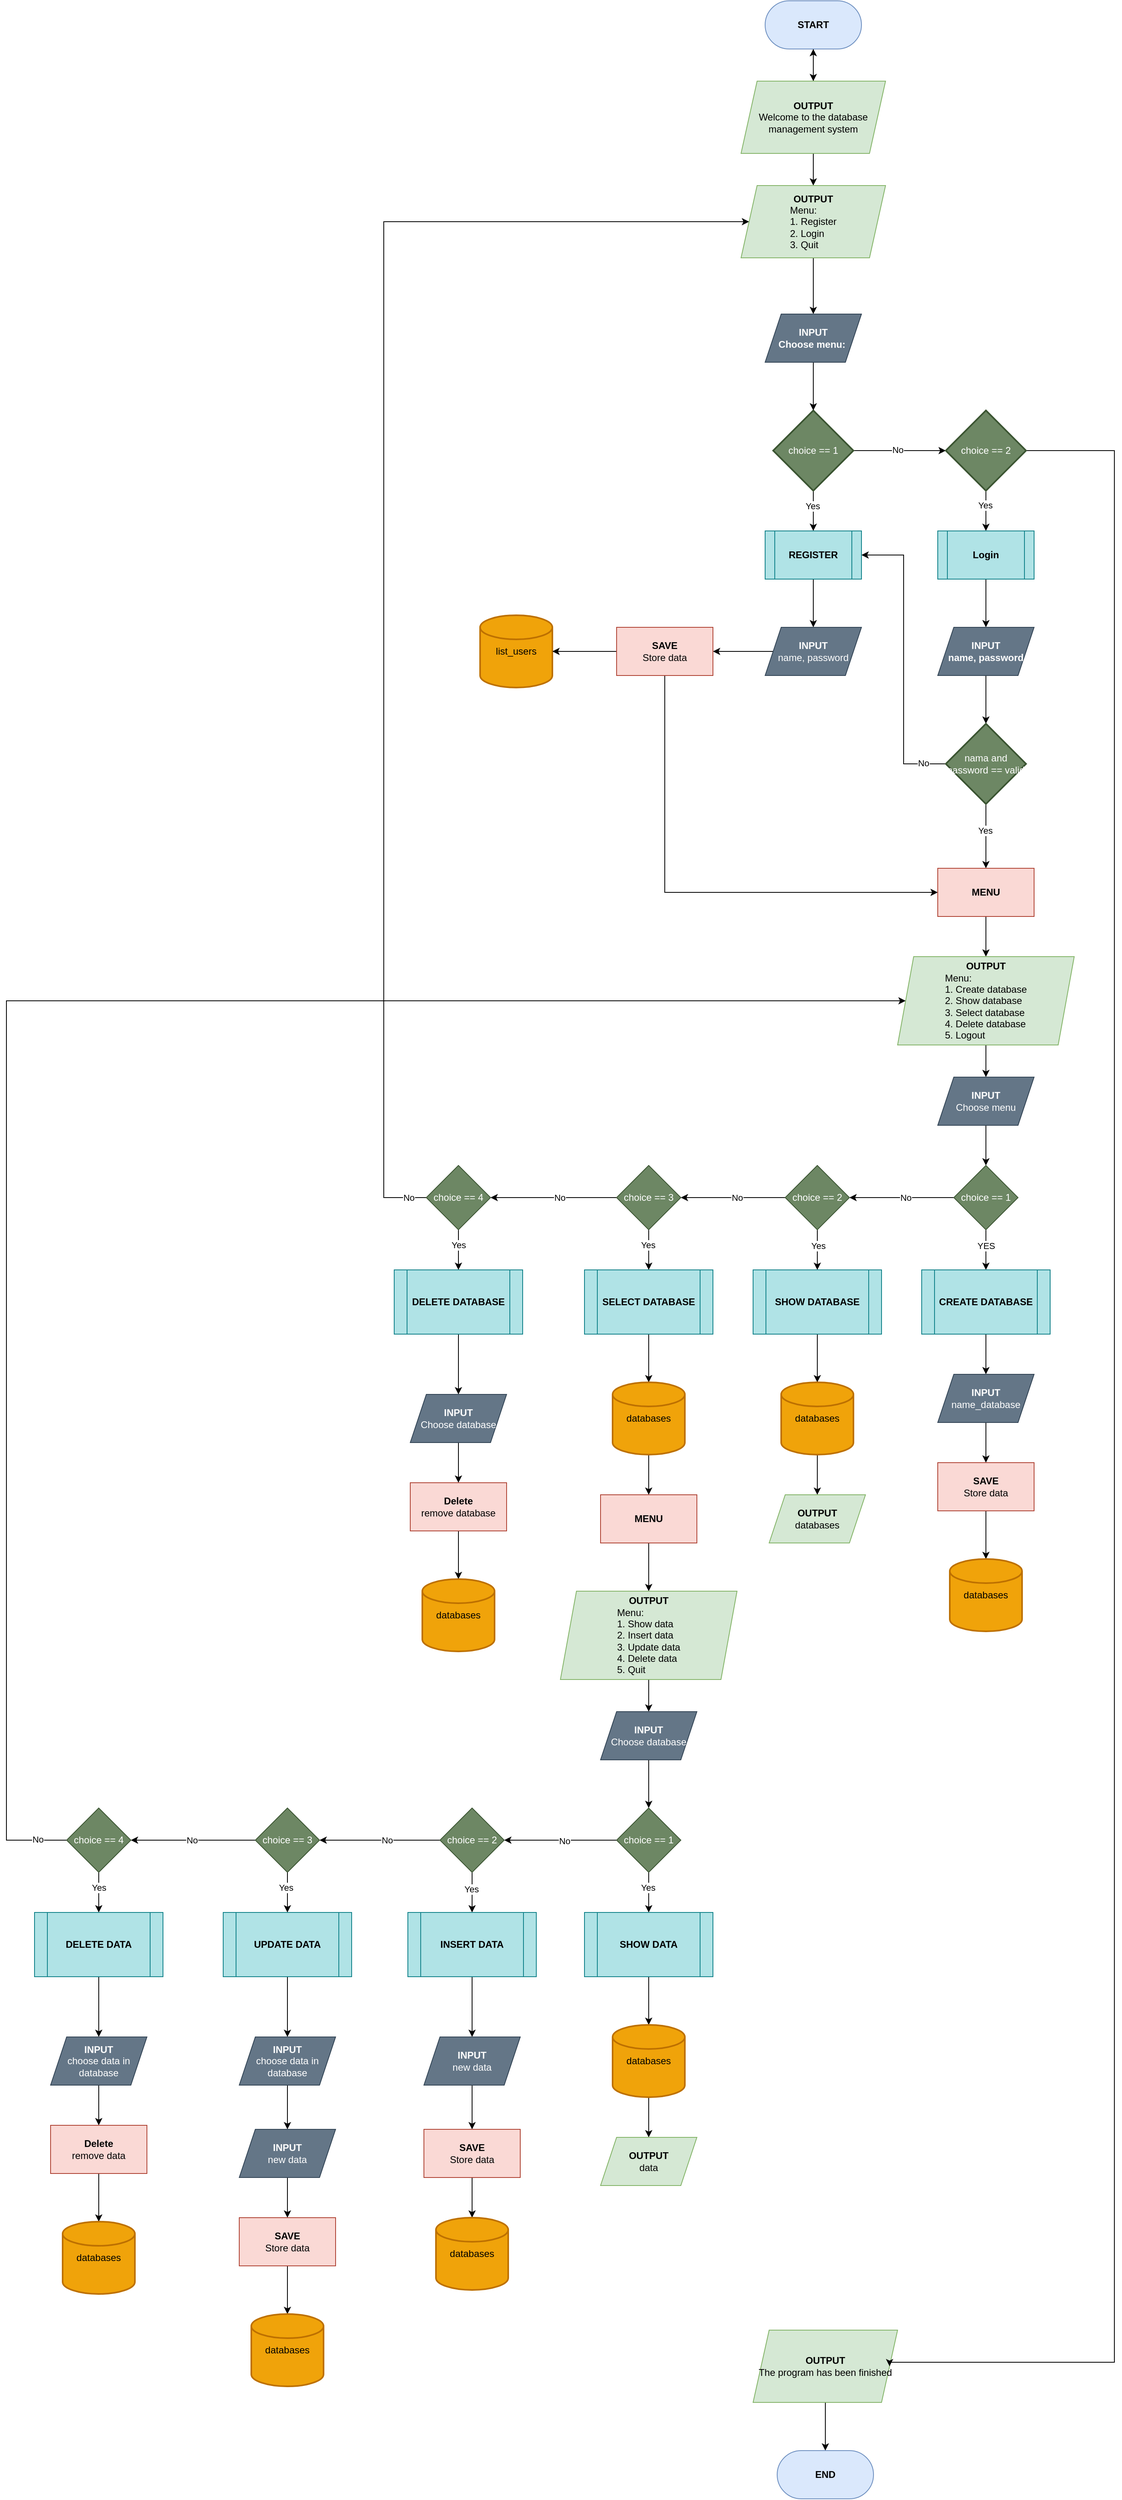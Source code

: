 <mxfile version="22.0.6" type="github">
  <diagram name="Page-1" id="fKCOAP6SfdI_FHSAXU70">
    <mxGraphModel dx="6717" dy="3753" grid="1" gridSize="10" guides="1" tooltips="1" connect="1" arrows="1" fold="1" page="1" pageScale="1" pageWidth="850" pageHeight="1100" math="0" shadow="0">
      <root>
        <mxCell id="0" />
        <mxCell id="1" parent="0" />
        <mxCell id="H88m9tB2CpMA8MdbRzzh-1" style="edgeStyle=orthogonalEdgeStyle;rounded=0;orthogonalLoop=1;jettySize=auto;html=1;entryX=0.5;entryY=0;entryDx=0;entryDy=0;" edge="1" parent="1" source="H88m9tB2CpMA8MdbRzzh-2" target="H88m9tB2CpMA8MdbRzzh-5">
          <mxGeometry relative="1" as="geometry" />
        </mxCell>
        <mxCell id="H88m9tB2CpMA8MdbRzzh-2" value="&lt;b&gt;START&lt;/b&gt;" style="rounded=1;whiteSpace=wrap;html=1;arcSize=50;fillColor=#dae8fc;strokeColor=#6c8ebf;" vertex="1" parent="1">
          <mxGeometry x="365" y="-1040" width="120" height="60" as="geometry" />
        </mxCell>
        <mxCell id="H88m9tB2CpMA8MdbRzzh-3" value="" style="edgeStyle=orthogonalEdgeStyle;rounded=0;orthogonalLoop=1;jettySize=auto;html=1;" edge="1" parent="1" source="H88m9tB2CpMA8MdbRzzh-5" target="H88m9tB2CpMA8MdbRzzh-7">
          <mxGeometry relative="1" as="geometry" />
        </mxCell>
        <mxCell id="H88m9tB2CpMA8MdbRzzh-4" value="" style="edgeStyle=orthogonalEdgeStyle;rounded=0;orthogonalLoop=1;jettySize=auto;html=1;" edge="1" parent="1" source="H88m9tB2CpMA8MdbRzzh-5" target="H88m9tB2CpMA8MdbRzzh-2">
          <mxGeometry relative="1" as="geometry" />
        </mxCell>
        <mxCell id="H88m9tB2CpMA8MdbRzzh-5" value="&lt;b&gt;OUTPUT&lt;/b&gt;&lt;br&gt;Welcome to the database management system" style="shape=parallelogram;perimeter=parallelogramPerimeter;whiteSpace=wrap;html=1;fixedSize=1;fillColor=#d5e8d4;strokeColor=#82b366;" vertex="1" parent="1">
          <mxGeometry x="335" y="-940" width="180" height="90" as="geometry" />
        </mxCell>
        <mxCell id="H88m9tB2CpMA8MdbRzzh-6" value="" style="edgeStyle=orthogonalEdgeStyle;rounded=0;orthogonalLoop=1;jettySize=auto;html=1;" edge="1" parent="1" source="H88m9tB2CpMA8MdbRzzh-7" target="H88m9tB2CpMA8MdbRzzh-44">
          <mxGeometry relative="1" as="geometry" />
        </mxCell>
        <mxCell id="H88m9tB2CpMA8MdbRzzh-7" value="&lt;b&gt;OUTPUT&lt;/b&gt;&lt;br&gt;&lt;div style=&quot;text-align: left;&quot;&gt;&lt;span style=&quot;background-color: initial;&quot;&gt;Menu:&lt;/span&gt;&lt;/div&gt;&lt;div style=&quot;text-align: left;&quot;&gt;1. Register&lt;/div&gt;&lt;div style=&quot;text-align: left;&quot;&gt;2. Login&lt;/div&gt;&lt;div style=&quot;text-align: left;&quot;&gt;3. Quit&lt;/div&gt;" style="shape=parallelogram;perimeter=parallelogramPerimeter;whiteSpace=wrap;html=1;fixedSize=1;fillColor=#d5e8d4;strokeColor=#82b366;" vertex="1" parent="1">
          <mxGeometry x="335" y="-810" width="180" height="90" as="geometry" />
        </mxCell>
        <mxCell id="H88m9tB2CpMA8MdbRzzh-8" value="" style="edgeStyle=orthogonalEdgeStyle;rounded=0;orthogonalLoop=1;jettySize=auto;html=1;" edge="1" parent="1" source="H88m9tB2CpMA8MdbRzzh-9" target="H88m9tB2CpMA8MdbRzzh-10">
          <mxGeometry relative="1" as="geometry" />
        </mxCell>
        <mxCell id="H88m9tB2CpMA8MdbRzzh-9" value="&lt;b&gt;OUTPUT&lt;/b&gt;&lt;br&gt;&lt;div style=&quot;text-align: left;&quot;&gt;The program has been finished&lt;/div&gt;" style="shape=parallelogram;perimeter=parallelogramPerimeter;whiteSpace=wrap;html=1;fixedSize=1;fillColor=#d5e8d4;strokeColor=#82b366;" vertex="1" parent="1">
          <mxGeometry x="350" y="1860" width="180" height="90" as="geometry" />
        </mxCell>
        <mxCell id="H88m9tB2CpMA8MdbRzzh-10" value="&lt;b&gt;END&lt;/b&gt;" style="rounded=1;whiteSpace=wrap;html=1;arcSize=50;fillColor=#dae8fc;strokeColor=#6c8ebf;" vertex="1" parent="1">
          <mxGeometry x="380" y="2010" width="120" height="60" as="geometry" />
        </mxCell>
        <mxCell id="H88m9tB2CpMA8MdbRzzh-11" style="edgeStyle=orthogonalEdgeStyle;rounded=0;orthogonalLoop=1;jettySize=auto;html=1;entryX=0.5;entryY=0;entryDx=0;entryDy=0;" edge="1" parent="1" source="H88m9tB2CpMA8MdbRzzh-15" target="H88m9tB2CpMA8MdbRzzh-17">
          <mxGeometry relative="1" as="geometry" />
        </mxCell>
        <mxCell id="H88m9tB2CpMA8MdbRzzh-12" value="Yes" style="edgeLabel;html=1;align=center;verticalAlign=middle;resizable=0;points=[];" vertex="1" connectable="0" parent="H88m9tB2CpMA8MdbRzzh-11">
          <mxGeometry x="-0.259" y="5" relative="1" as="geometry">
            <mxPoint x="-6" as="offset" />
          </mxGeometry>
        </mxCell>
        <mxCell id="H88m9tB2CpMA8MdbRzzh-13" value="" style="edgeStyle=orthogonalEdgeStyle;rounded=0;orthogonalLoop=1;jettySize=auto;html=1;" edge="1" parent="1" source="H88m9tB2CpMA8MdbRzzh-15" target="H88m9tB2CpMA8MdbRzzh-27">
          <mxGeometry relative="1" as="geometry" />
        </mxCell>
        <mxCell id="H88m9tB2CpMA8MdbRzzh-14" value="No" style="edgeLabel;html=1;align=center;verticalAlign=middle;resizable=0;points=[];" vertex="1" connectable="0" parent="H88m9tB2CpMA8MdbRzzh-13">
          <mxGeometry x="-0.069" y="4" relative="1" as="geometry">
            <mxPoint x="1" y="3" as="offset" />
          </mxGeometry>
        </mxCell>
        <mxCell id="H88m9tB2CpMA8MdbRzzh-15" value="choice == 1" style="strokeWidth=2;html=1;shape=mxgraph.flowchart.decision;whiteSpace=wrap;fillColor=#6d8764;fontColor=#ffffff;strokeColor=#3A5431;" vertex="1" parent="1">
          <mxGeometry x="375" y="-530" width="100" height="100" as="geometry" />
        </mxCell>
        <mxCell id="H88m9tB2CpMA8MdbRzzh-16" value="" style="edgeStyle=orthogonalEdgeStyle;rounded=0;orthogonalLoop=1;jettySize=auto;html=1;" edge="1" parent="1" source="H88m9tB2CpMA8MdbRzzh-17" target="H88m9tB2CpMA8MdbRzzh-19">
          <mxGeometry relative="1" as="geometry" />
        </mxCell>
        <mxCell id="H88m9tB2CpMA8MdbRzzh-17" value="&lt;b&gt;REGISTER&lt;/b&gt;" style="rounded=0;whiteSpace=wrap;html=1;shape=process;backgroundOutline=1;fillColor=#b0e3e6;strokeColor=#0e8088;" vertex="1" parent="1">
          <mxGeometry x="365" y="-380" width="120" height="60" as="geometry" />
        </mxCell>
        <mxCell id="H88m9tB2CpMA8MdbRzzh-18" style="edgeStyle=orthogonalEdgeStyle;rounded=0;orthogonalLoop=1;jettySize=auto;html=1;entryX=1;entryY=0.5;entryDx=0;entryDy=0;" edge="1" parent="1" source="H88m9tB2CpMA8MdbRzzh-19" target="H88m9tB2CpMA8MdbRzzh-23">
          <mxGeometry relative="1" as="geometry" />
        </mxCell>
        <mxCell id="H88m9tB2CpMA8MdbRzzh-19" value="&lt;b&gt;INPUT&lt;/b&gt;&lt;br&gt;name, password" style="shape=parallelogram;perimeter=parallelogramPerimeter;whiteSpace=wrap;html=1;fixedSize=1;fillColor=#647687;fontColor=#ffffff;strokeColor=#314354;" vertex="1" parent="1">
          <mxGeometry x="365" y="-260" width="120" height="60" as="geometry" />
        </mxCell>
        <mxCell id="H88m9tB2CpMA8MdbRzzh-20" value="list_users" style="strokeWidth=2;html=1;shape=mxgraph.flowchart.database;whiteSpace=wrap;fillColor=#f0a30a;strokeColor=#BD7000;fontColor=#000000;" vertex="1" parent="1">
          <mxGeometry x="10" y="-275" width="90" height="90" as="geometry" />
        </mxCell>
        <mxCell id="H88m9tB2CpMA8MdbRzzh-21" value="" style="edgeStyle=orthogonalEdgeStyle;rounded=0;orthogonalLoop=1;jettySize=auto;html=1;" edge="1" parent="1" source="H88m9tB2CpMA8MdbRzzh-23" target="H88m9tB2CpMA8MdbRzzh-20">
          <mxGeometry relative="1" as="geometry" />
        </mxCell>
        <mxCell id="H88m9tB2CpMA8MdbRzzh-22" style="edgeStyle=orthogonalEdgeStyle;rounded=0;orthogonalLoop=1;jettySize=auto;html=1;entryX=0;entryY=0.5;entryDx=0;entryDy=0;" edge="1" parent="1" source="H88m9tB2CpMA8MdbRzzh-23" target="H88m9tB2CpMA8MdbRzzh-38">
          <mxGeometry relative="1" as="geometry">
            <Array as="points">
              <mxPoint x="240" y="70" />
            </Array>
          </mxGeometry>
        </mxCell>
        <mxCell id="H88m9tB2CpMA8MdbRzzh-23" value="&lt;b&gt;SAVE&lt;/b&gt;&lt;br&gt;Store data" style="rounded=0;whiteSpace=wrap;html=1;fillColor=#fad9d5;strokeColor=#ae4132;" vertex="1" parent="1">
          <mxGeometry x="180" y="-260" width="120" height="60" as="geometry" />
        </mxCell>
        <mxCell id="H88m9tB2CpMA8MdbRzzh-24" value="" style="edgeStyle=orthogonalEdgeStyle;rounded=0;orthogonalLoop=1;jettySize=auto;html=1;" edge="1" parent="1" source="H88m9tB2CpMA8MdbRzzh-27" target="H88m9tB2CpMA8MdbRzzh-29">
          <mxGeometry relative="1" as="geometry" />
        </mxCell>
        <mxCell id="H88m9tB2CpMA8MdbRzzh-25" value="Yes" style="edgeLabel;html=1;align=center;verticalAlign=middle;resizable=0;points=[];" vertex="1" connectable="0" parent="H88m9tB2CpMA8MdbRzzh-24">
          <mxGeometry x="-0.306" y="4" relative="1" as="geometry">
            <mxPoint x="-5" as="offset" />
          </mxGeometry>
        </mxCell>
        <mxCell id="H88m9tB2CpMA8MdbRzzh-26" style="edgeStyle=orthogonalEdgeStyle;rounded=0;orthogonalLoop=1;jettySize=auto;html=1;entryX=1;entryY=0.5;entryDx=0;entryDy=0;" edge="1" parent="1" source="H88m9tB2CpMA8MdbRzzh-27" target="H88m9tB2CpMA8MdbRzzh-9">
          <mxGeometry relative="1" as="geometry">
            <Array as="points">
              <mxPoint x="800" y="-480" />
              <mxPoint x="800" y="1900" />
              <mxPoint x="520" y="1900" />
            </Array>
          </mxGeometry>
        </mxCell>
        <mxCell id="H88m9tB2CpMA8MdbRzzh-27" value="choice == 2" style="strokeWidth=2;html=1;shape=mxgraph.flowchart.decision;whiteSpace=wrap;fillColor=#6d8764;fontColor=#ffffff;strokeColor=#3A5431;" vertex="1" parent="1">
          <mxGeometry x="590" y="-530" width="100" height="100" as="geometry" />
        </mxCell>
        <mxCell id="H88m9tB2CpMA8MdbRzzh-28" value="" style="edgeStyle=orthogonalEdgeStyle;rounded=0;orthogonalLoop=1;jettySize=auto;html=1;" edge="1" parent="1" source="H88m9tB2CpMA8MdbRzzh-29" target="H88m9tB2CpMA8MdbRzzh-31">
          <mxGeometry relative="1" as="geometry" />
        </mxCell>
        <mxCell id="H88m9tB2CpMA8MdbRzzh-29" value="Login" style="rounded=0;whiteSpace=wrap;html=1;fontStyle=1;shape=process;backgroundOutline=1;fillColor=#b0e3e6;strokeColor=#0e8088;" vertex="1" parent="1">
          <mxGeometry x="580" y="-380" width="120" height="60" as="geometry" />
        </mxCell>
        <mxCell id="H88m9tB2CpMA8MdbRzzh-30" value="" style="edgeStyle=orthogonalEdgeStyle;rounded=0;orthogonalLoop=1;jettySize=auto;html=1;" edge="1" parent="1" source="H88m9tB2CpMA8MdbRzzh-31" target="H88m9tB2CpMA8MdbRzzh-36">
          <mxGeometry relative="1" as="geometry" />
        </mxCell>
        <mxCell id="H88m9tB2CpMA8MdbRzzh-31" value="&lt;b&gt;INPUT&lt;br&gt;name, password&lt;br&gt;&lt;/b&gt;" style="shape=parallelogram;perimeter=parallelogramPerimeter;whiteSpace=wrap;html=1;fixedSize=1;fillColor=#647687;fontColor=#ffffff;strokeColor=#314354;" vertex="1" parent="1">
          <mxGeometry x="580" y="-260" width="120" height="60" as="geometry" />
        </mxCell>
        <mxCell id="H88m9tB2CpMA8MdbRzzh-32" style="edgeStyle=orthogonalEdgeStyle;rounded=0;orthogonalLoop=1;jettySize=auto;html=1;entryX=1;entryY=0.5;entryDx=0;entryDy=0;" edge="1" parent="1" source="H88m9tB2CpMA8MdbRzzh-36" target="H88m9tB2CpMA8MdbRzzh-17">
          <mxGeometry relative="1" as="geometry" />
        </mxCell>
        <mxCell id="H88m9tB2CpMA8MdbRzzh-33" value="No" style="edgeLabel;html=1;align=center;verticalAlign=middle;resizable=0;points=[];" vertex="1" connectable="0" parent="H88m9tB2CpMA8MdbRzzh-32">
          <mxGeometry x="-0.825" y="-4" relative="1" as="geometry">
            <mxPoint x="4" y="3" as="offset" />
          </mxGeometry>
        </mxCell>
        <mxCell id="H88m9tB2CpMA8MdbRzzh-34" value="" style="edgeStyle=orthogonalEdgeStyle;rounded=0;orthogonalLoop=1;jettySize=auto;html=1;" edge="1" parent="1" source="H88m9tB2CpMA8MdbRzzh-36" target="H88m9tB2CpMA8MdbRzzh-38">
          <mxGeometry relative="1" as="geometry" />
        </mxCell>
        <mxCell id="H88m9tB2CpMA8MdbRzzh-35" value="Yes" style="edgeLabel;html=1;align=center;verticalAlign=middle;resizable=0;points=[];" vertex="1" connectable="0" parent="H88m9tB2CpMA8MdbRzzh-34">
          <mxGeometry x="-0.175" y="4" relative="1" as="geometry">
            <mxPoint x="-5" as="offset" />
          </mxGeometry>
        </mxCell>
        <mxCell id="H88m9tB2CpMA8MdbRzzh-36" value="nama and password == valid" style="strokeWidth=2;html=1;shape=mxgraph.flowchart.decision;whiteSpace=wrap;fillColor=#6d8764;fontColor=#ffffff;strokeColor=#3A5431;" vertex="1" parent="1">
          <mxGeometry x="590" y="-140" width="100" height="100" as="geometry" />
        </mxCell>
        <mxCell id="H88m9tB2CpMA8MdbRzzh-37" value="" style="edgeStyle=orthogonalEdgeStyle;rounded=0;orthogonalLoop=1;jettySize=auto;html=1;" edge="1" parent="1" source="H88m9tB2CpMA8MdbRzzh-38" target="H88m9tB2CpMA8MdbRzzh-40">
          <mxGeometry relative="1" as="geometry" />
        </mxCell>
        <mxCell id="H88m9tB2CpMA8MdbRzzh-38" value="&lt;span&gt;MENU&lt;/span&gt;" style="rounded=0;whiteSpace=wrap;html=1;fontStyle=1;fillColor=#fad9d5;strokeColor=#ae4132;" vertex="1" parent="1">
          <mxGeometry x="580" y="40" width="120" height="60" as="geometry" />
        </mxCell>
        <mxCell id="H88m9tB2CpMA8MdbRzzh-39" value="" style="edgeStyle=orthogonalEdgeStyle;rounded=0;orthogonalLoop=1;jettySize=auto;html=1;" edge="1" parent="1" source="H88m9tB2CpMA8MdbRzzh-40" target="H88m9tB2CpMA8MdbRzzh-42">
          <mxGeometry relative="1" as="geometry" />
        </mxCell>
        <mxCell id="H88m9tB2CpMA8MdbRzzh-40" value="&lt;b&gt;OUTPUT&lt;/b&gt;&lt;br&gt;&lt;div style=&quot;text-align: left;&quot;&gt;&lt;span style=&quot;background-color: initial;&quot;&gt;Menu:&lt;/span&gt;&lt;/div&gt;&lt;div style=&quot;text-align: left;&quot;&gt;1. Create database&lt;/div&gt;&lt;div style=&quot;text-align: left;&quot;&gt;2. Show database&lt;/div&gt;&lt;div style=&quot;text-align: left;&quot;&gt;3. Select database&lt;/div&gt;&lt;div style=&quot;text-align: left;&quot;&gt;4. Delete database&lt;/div&gt;&lt;div style=&quot;text-align: left;&quot;&gt;5. Logout&lt;/div&gt;" style="shape=parallelogram;perimeter=parallelogramPerimeter;whiteSpace=wrap;html=1;fixedSize=1;fillColor=#d5e8d4;strokeColor=#82b366;" vertex="1" parent="1">
          <mxGeometry x="530" y="150" width="220" height="110" as="geometry" />
        </mxCell>
        <mxCell id="H88m9tB2CpMA8MdbRzzh-41" value="" style="edgeStyle=orthogonalEdgeStyle;rounded=0;orthogonalLoop=1;jettySize=auto;html=1;" edge="1" parent="1" source="H88m9tB2CpMA8MdbRzzh-42" target="H88m9tB2CpMA8MdbRzzh-49">
          <mxGeometry relative="1" as="geometry" />
        </mxCell>
        <mxCell id="H88m9tB2CpMA8MdbRzzh-42" value="&lt;b&gt;INPUT&lt;/b&gt;&lt;br&gt;Choose menu" style="shape=parallelogram;perimeter=parallelogramPerimeter;whiteSpace=wrap;html=1;fixedSize=1;fillColor=#647687;fontColor=#ffffff;strokeColor=#314354;" vertex="1" parent="1">
          <mxGeometry x="580" y="300" width="120" height="60" as="geometry" />
        </mxCell>
        <mxCell id="H88m9tB2CpMA8MdbRzzh-43" value="" style="edgeStyle=orthogonalEdgeStyle;rounded=0;orthogonalLoop=1;jettySize=auto;html=1;" edge="1" parent="1" source="H88m9tB2CpMA8MdbRzzh-44" target="H88m9tB2CpMA8MdbRzzh-15">
          <mxGeometry relative="1" as="geometry" />
        </mxCell>
        <mxCell id="H88m9tB2CpMA8MdbRzzh-44" value="&lt;b&gt;INPUT&lt;br&gt;Choose menu:&amp;nbsp;&lt;br&gt;&lt;/b&gt;" style="shape=parallelogram;perimeter=parallelogramPerimeter;whiteSpace=wrap;html=1;fixedSize=1;fillColor=#647687;fontColor=#ffffff;strokeColor=#314354;" vertex="1" parent="1">
          <mxGeometry x="365" y="-650" width="120" height="60" as="geometry" />
        </mxCell>
        <mxCell id="H88m9tB2CpMA8MdbRzzh-45" value="" style="edgeStyle=orthogonalEdgeStyle;rounded=0;orthogonalLoop=1;jettySize=auto;html=1;" edge="1" parent="1" source="H88m9tB2CpMA8MdbRzzh-49" target="H88m9tB2CpMA8MdbRzzh-51">
          <mxGeometry relative="1" as="geometry" />
        </mxCell>
        <mxCell id="H88m9tB2CpMA8MdbRzzh-46" value="YES" style="edgeLabel;html=1;align=center;verticalAlign=middle;resizable=0;points=[];" vertex="1" connectable="0" parent="H88m9tB2CpMA8MdbRzzh-45">
          <mxGeometry x="-0.366" y="4" relative="1" as="geometry">
            <mxPoint x="-4" y="4" as="offset" />
          </mxGeometry>
        </mxCell>
        <mxCell id="H88m9tB2CpMA8MdbRzzh-47" style="edgeStyle=orthogonalEdgeStyle;rounded=0;orthogonalLoop=1;jettySize=auto;html=1;entryX=1;entryY=0.5;entryDx=0;entryDy=0;" edge="1" parent="1" source="H88m9tB2CpMA8MdbRzzh-49" target="H88m9tB2CpMA8MdbRzzh-61">
          <mxGeometry relative="1" as="geometry" />
        </mxCell>
        <mxCell id="H88m9tB2CpMA8MdbRzzh-48" value="No" style="edgeLabel;html=1;align=center;verticalAlign=middle;resizable=0;points=[];" vertex="1" connectable="0" parent="H88m9tB2CpMA8MdbRzzh-47">
          <mxGeometry x="-0.063" y="-1" relative="1" as="geometry">
            <mxPoint x="1" y="1" as="offset" />
          </mxGeometry>
        </mxCell>
        <mxCell id="H88m9tB2CpMA8MdbRzzh-49" value="choice == 1" style="rhombus;whiteSpace=wrap;html=1;fillColor=#6d8764;fontColor=#ffffff;strokeColor=#3A5431;" vertex="1" parent="1">
          <mxGeometry x="600" y="410" width="80" height="80" as="geometry" />
        </mxCell>
        <mxCell id="H88m9tB2CpMA8MdbRzzh-50" value="" style="edgeStyle=orthogonalEdgeStyle;rounded=0;orthogonalLoop=1;jettySize=auto;html=1;" edge="1" parent="1" source="H88m9tB2CpMA8MdbRzzh-51" target="H88m9tB2CpMA8MdbRzzh-53">
          <mxGeometry relative="1" as="geometry" />
        </mxCell>
        <mxCell id="H88m9tB2CpMA8MdbRzzh-51" value="&lt;b&gt;CREATE DATABASE&lt;/b&gt;" style="shape=process;whiteSpace=wrap;html=1;backgroundOutline=1;fillColor=#b0e3e6;strokeColor=#0e8088;" vertex="1" parent="1">
          <mxGeometry x="560" y="540" width="160" height="80" as="geometry" />
        </mxCell>
        <mxCell id="H88m9tB2CpMA8MdbRzzh-52" value="" style="edgeStyle=orthogonalEdgeStyle;rounded=0;orthogonalLoop=1;jettySize=auto;html=1;" edge="1" parent="1" source="H88m9tB2CpMA8MdbRzzh-53" target="H88m9tB2CpMA8MdbRzzh-55">
          <mxGeometry relative="1" as="geometry" />
        </mxCell>
        <mxCell id="H88m9tB2CpMA8MdbRzzh-53" value="&lt;b&gt;INPUT&lt;br&gt;&lt;/b&gt;name_database" style="shape=parallelogram;perimeter=parallelogramPerimeter;whiteSpace=wrap;html=1;fixedSize=1;fillColor=#647687;fontColor=#ffffff;strokeColor=#314354;" vertex="1" parent="1">
          <mxGeometry x="580" y="670" width="120" height="60" as="geometry" />
        </mxCell>
        <mxCell id="H88m9tB2CpMA8MdbRzzh-54" value="" style="edgeStyle=orthogonalEdgeStyle;rounded=0;orthogonalLoop=1;jettySize=auto;html=1;" edge="1" parent="1" source="H88m9tB2CpMA8MdbRzzh-55" target="H88m9tB2CpMA8MdbRzzh-56">
          <mxGeometry relative="1" as="geometry" />
        </mxCell>
        <mxCell id="H88m9tB2CpMA8MdbRzzh-55" value="&lt;b&gt;SAVE&lt;/b&gt;&lt;br&gt;Store data" style="rounded=0;whiteSpace=wrap;html=1;fillColor=#fad9d5;strokeColor=#ae4132;" vertex="1" parent="1">
          <mxGeometry x="580" y="780" width="120" height="60" as="geometry" />
        </mxCell>
        <mxCell id="H88m9tB2CpMA8MdbRzzh-56" value="databases" style="strokeWidth=2;html=1;shape=mxgraph.flowchart.database;whiteSpace=wrap;fillColor=#f0a30a;strokeColor=#BD7000;fontColor=#000000;" vertex="1" parent="1">
          <mxGeometry x="595" y="900" width="90" height="90" as="geometry" />
        </mxCell>
        <mxCell id="H88m9tB2CpMA8MdbRzzh-57" value="" style="edgeStyle=orthogonalEdgeStyle;rounded=0;orthogonalLoop=1;jettySize=auto;html=1;" edge="1" parent="1" source="H88m9tB2CpMA8MdbRzzh-61" target="H88m9tB2CpMA8MdbRzzh-63">
          <mxGeometry relative="1" as="geometry" />
        </mxCell>
        <mxCell id="H88m9tB2CpMA8MdbRzzh-58" value="Yes" style="edgeLabel;html=1;align=center;verticalAlign=middle;resizable=0;points=[];" vertex="1" connectable="0" parent="H88m9tB2CpMA8MdbRzzh-57">
          <mxGeometry x="-0.526" y="1" relative="1" as="geometry">
            <mxPoint y="8" as="offset" />
          </mxGeometry>
        </mxCell>
        <mxCell id="H88m9tB2CpMA8MdbRzzh-59" style="edgeStyle=orthogonalEdgeStyle;rounded=0;orthogonalLoop=1;jettySize=auto;html=1;entryX=1;entryY=0.5;entryDx=0;entryDy=0;" edge="1" parent="1" source="H88m9tB2CpMA8MdbRzzh-61" target="H88m9tB2CpMA8MdbRzzh-71">
          <mxGeometry relative="1" as="geometry">
            <mxPoint x="270.0" y="450" as="targetPoint" />
          </mxGeometry>
        </mxCell>
        <mxCell id="H88m9tB2CpMA8MdbRzzh-60" value="No" style="edgeLabel;html=1;align=center;verticalAlign=middle;resizable=0;points=[];" vertex="1" connectable="0" parent="H88m9tB2CpMA8MdbRzzh-59">
          <mxGeometry x="-0.166" y="3" relative="1" as="geometry">
            <mxPoint x="-6" y="-3" as="offset" />
          </mxGeometry>
        </mxCell>
        <mxCell id="H88m9tB2CpMA8MdbRzzh-61" value="choice == 2" style="rhombus;whiteSpace=wrap;html=1;fillColor=#6d8764;fontColor=#ffffff;strokeColor=#3A5431;" vertex="1" parent="1">
          <mxGeometry x="390" y="410" width="80" height="80" as="geometry" />
        </mxCell>
        <mxCell id="H88m9tB2CpMA8MdbRzzh-62" value="" style="edgeStyle=orthogonalEdgeStyle;rounded=0;orthogonalLoop=1;jettySize=auto;html=1;" edge="1" parent="1" source="H88m9tB2CpMA8MdbRzzh-63" target="H88m9tB2CpMA8MdbRzzh-65">
          <mxGeometry relative="1" as="geometry" />
        </mxCell>
        <mxCell id="H88m9tB2CpMA8MdbRzzh-63" value="&lt;b&gt;SHOW DATABASE&lt;/b&gt;" style="shape=process;whiteSpace=wrap;html=1;backgroundOutline=1;fillColor=#b0e3e6;strokeColor=#0e8088;" vertex="1" parent="1">
          <mxGeometry x="350" y="540" width="160" height="80" as="geometry" />
        </mxCell>
        <mxCell id="H88m9tB2CpMA8MdbRzzh-64" value="" style="edgeStyle=orthogonalEdgeStyle;rounded=0;orthogonalLoop=1;jettySize=auto;html=1;" edge="1" parent="1" source="H88m9tB2CpMA8MdbRzzh-65" target="H88m9tB2CpMA8MdbRzzh-66">
          <mxGeometry relative="1" as="geometry" />
        </mxCell>
        <mxCell id="H88m9tB2CpMA8MdbRzzh-65" value="databases" style="strokeWidth=2;html=1;shape=mxgraph.flowchart.database;whiteSpace=wrap;fillColor=#f0a30a;strokeColor=#BD7000;fontColor=#000000;" vertex="1" parent="1">
          <mxGeometry x="385" y="680" width="90" height="90" as="geometry" />
        </mxCell>
        <mxCell id="H88m9tB2CpMA8MdbRzzh-66" value="&lt;b&gt;OUTPUT&lt;/b&gt;&lt;br&gt;databases" style="shape=parallelogram;perimeter=parallelogramPerimeter;whiteSpace=wrap;html=1;fixedSize=1;fillColor=#d5e8d4;strokeColor=#82b366;" vertex="1" parent="1">
          <mxGeometry x="370" y="820" width="120" height="60" as="geometry" />
        </mxCell>
        <mxCell id="H88m9tB2CpMA8MdbRzzh-67" value="" style="edgeStyle=orthogonalEdgeStyle;rounded=0;orthogonalLoop=1;jettySize=auto;html=1;" edge="1" parent="1" source="H88m9tB2CpMA8MdbRzzh-71" target="H88m9tB2CpMA8MdbRzzh-73">
          <mxGeometry relative="1" as="geometry" />
        </mxCell>
        <mxCell id="H88m9tB2CpMA8MdbRzzh-68" value="Yes" style="edgeLabel;html=1;align=center;verticalAlign=middle;resizable=0;points=[];" vertex="1" connectable="0" parent="H88m9tB2CpMA8MdbRzzh-67">
          <mxGeometry x="-0.2" y="-2" relative="1" as="geometry">
            <mxPoint x="1" y="-1" as="offset" />
          </mxGeometry>
        </mxCell>
        <mxCell id="H88m9tB2CpMA8MdbRzzh-69" style="edgeStyle=orthogonalEdgeStyle;rounded=0;orthogonalLoop=1;jettySize=auto;html=1;entryX=1;entryY=0.5;entryDx=0;entryDy=0;" edge="1" parent="1" source="H88m9tB2CpMA8MdbRzzh-71" target="H88m9tB2CpMA8MdbRzzh-134">
          <mxGeometry relative="1" as="geometry" />
        </mxCell>
        <mxCell id="H88m9tB2CpMA8MdbRzzh-70" value="No" style="edgeLabel;html=1;align=center;verticalAlign=middle;resizable=0;points=[];" vertex="1" connectable="0" parent="H88m9tB2CpMA8MdbRzzh-69">
          <mxGeometry x="-0.128" y="-3" relative="1" as="geometry">
            <mxPoint x="-3" y="3" as="offset" />
          </mxGeometry>
        </mxCell>
        <mxCell id="H88m9tB2CpMA8MdbRzzh-71" value="choice == 3" style="rhombus;whiteSpace=wrap;html=1;fillColor=#6d8764;fontColor=#ffffff;strokeColor=#3A5431;" vertex="1" parent="1">
          <mxGeometry x="180" y="410" width="80" height="80" as="geometry" />
        </mxCell>
        <mxCell id="H88m9tB2CpMA8MdbRzzh-72" value="" style="edgeStyle=orthogonalEdgeStyle;rounded=0;orthogonalLoop=1;jettySize=auto;html=1;" edge="1" parent="1" source="H88m9tB2CpMA8MdbRzzh-73" target="H88m9tB2CpMA8MdbRzzh-75">
          <mxGeometry relative="1" as="geometry" />
        </mxCell>
        <mxCell id="H88m9tB2CpMA8MdbRzzh-73" value="&lt;b&gt;SELECT DATABASE&lt;/b&gt;" style="shape=process;whiteSpace=wrap;html=1;backgroundOutline=1;fillColor=#b0e3e6;strokeColor=#0e8088;" vertex="1" parent="1">
          <mxGeometry x="140" y="540" width="160" height="80" as="geometry" />
        </mxCell>
        <mxCell id="H88m9tB2CpMA8MdbRzzh-74" value="" style="edgeStyle=orthogonalEdgeStyle;rounded=0;orthogonalLoop=1;jettySize=auto;html=1;" edge="1" parent="1" source="H88m9tB2CpMA8MdbRzzh-75" target="H88m9tB2CpMA8MdbRzzh-77">
          <mxGeometry relative="1" as="geometry" />
        </mxCell>
        <mxCell id="H88m9tB2CpMA8MdbRzzh-75" value="databases" style="strokeWidth=2;html=1;shape=mxgraph.flowchart.database;whiteSpace=wrap;fillColor=#f0a30a;strokeColor=#BD7000;fontColor=#000000;" vertex="1" parent="1">
          <mxGeometry x="175" y="680" width="90" height="90" as="geometry" />
        </mxCell>
        <mxCell id="H88m9tB2CpMA8MdbRzzh-76" style="edgeStyle=orthogonalEdgeStyle;rounded=0;orthogonalLoop=1;jettySize=auto;html=1;" edge="1" parent="1" source="H88m9tB2CpMA8MdbRzzh-77" target="H88m9tB2CpMA8MdbRzzh-79">
          <mxGeometry relative="1" as="geometry" />
        </mxCell>
        <mxCell id="H88m9tB2CpMA8MdbRzzh-77" value="&lt;b&gt;MENU&lt;/b&gt;" style="shape=label;whiteSpace=wrap;html=1;fixedSize=1;rounded=0;fillColor=#fad9d5;strokeColor=#ae4132;" vertex="1" parent="1">
          <mxGeometry x="160" y="820" width="120" height="60" as="geometry" />
        </mxCell>
        <mxCell id="H88m9tB2CpMA8MdbRzzh-78" value="" style="edgeStyle=orthogonalEdgeStyle;rounded=0;orthogonalLoop=1;jettySize=auto;html=1;" edge="1" parent="1" source="H88m9tB2CpMA8MdbRzzh-79" target="H88m9tB2CpMA8MdbRzzh-81">
          <mxGeometry relative="1" as="geometry" />
        </mxCell>
        <mxCell id="H88m9tB2CpMA8MdbRzzh-79" value="&lt;b&gt;OUTPUT&lt;/b&gt;&lt;br&gt;&lt;div style=&quot;text-align: left;&quot;&gt;&lt;span style=&quot;background-color: initial;&quot;&gt;Menu:&lt;/span&gt;&lt;/div&gt;&lt;div style=&quot;text-align: left;&quot;&gt;1. Show data&lt;/div&gt;&lt;div style=&quot;text-align: left;&quot;&gt;2. Insert data&lt;/div&gt;&lt;div style=&quot;text-align: left;&quot;&gt;3. Update data&lt;/div&gt;&lt;div style=&quot;text-align: left;&quot;&gt;4. Delete data&lt;/div&gt;&lt;div style=&quot;text-align: left;&quot;&gt;5. Quit&amp;nbsp;&lt;/div&gt;" style="shape=parallelogram;perimeter=parallelogramPerimeter;whiteSpace=wrap;html=1;fixedSize=1;fillColor=#d5e8d4;strokeColor=#82b366;" vertex="1" parent="1">
          <mxGeometry x="110" y="940" width="220" height="110" as="geometry" />
        </mxCell>
        <mxCell id="H88m9tB2CpMA8MdbRzzh-80" value="" style="edgeStyle=orthogonalEdgeStyle;rounded=0;orthogonalLoop=1;jettySize=auto;html=1;" edge="1" parent="1" source="H88m9tB2CpMA8MdbRzzh-81" target="H88m9tB2CpMA8MdbRzzh-86">
          <mxGeometry relative="1" as="geometry" />
        </mxCell>
        <mxCell id="H88m9tB2CpMA8MdbRzzh-81" value="&lt;b&gt;INPUT&lt;br&gt;&lt;/b&gt;Choose database" style="shape=parallelogram;perimeter=parallelogramPerimeter;whiteSpace=wrap;html=1;fixedSize=1;fillColor=#647687;fontColor=#ffffff;strokeColor=#314354;" vertex="1" parent="1">
          <mxGeometry x="160" y="1090" width="120" height="60" as="geometry" />
        </mxCell>
        <mxCell id="H88m9tB2CpMA8MdbRzzh-82" value="" style="edgeStyle=orthogonalEdgeStyle;rounded=0;orthogonalLoop=1;jettySize=auto;html=1;" edge="1" parent="1" source="H88m9tB2CpMA8MdbRzzh-86" target="H88m9tB2CpMA8MdbRzzh-88">
          <mxGeometry relative="1" as="geometry" />
        </mxCell>
        <mxCell id="H88m9tB2CpMA8MdbRzzh-83" value="Yes" style="edgeLabel;html=1;align=center;verticalAlign=middle;resizable=0;points=[];" vertex="1" connectable="0" parent="H88m9tB2CpMA8MdbRzzh-82">
          <mxGeometry x="-0.294" y="-2" relative="1" as="geometry">
            <mxPoint x="1" y="1" as="offset" />
          </mxGeometry>
        </mxCell>
        <mxCell id="H88m9tB2CpMA8MdbRzzh-84" style="edgeStyle=orthogonalEdgeStyle;rounded=0;orthogonalLoop=1;jettySize=auto;html=1;entryX=1;entryY=0.5;entryDx=0;entryDy=0;" edge="1" parent="1" source="H88m9tB2CpMA8MdbRzzh-86" target="H88m9tB2CpMA8MdbRzzh-96">
          <mxGeometry relative="1" as="geometry" />
        </mxCell>
        <mxCell id="H88m9tB2CpMA8MdbRzzh-85" value="No" style="edgeLabel;html=1;align=center;verticalAlign=middle;resizable=0;points=[];" vertex="1" connectable="0" parent="H88m9tB2CpMA8MdbRzzh-84">
          <mxGeometry x="-0.053" y="4" relative="1" as="geometry">
            <mxPoint x="1" y="-3" as="offset" />
          </mxGeometry>
        </mxCell>
        <mxCell id="H88m9tB2CpMA8MdbRzzh-86" value="choice == 1" style="rhombus;whiteSpace=wrap;html=1;fillColor=#6d8764;fontColor=#ffffff;strokeColor=#3A5431;" vertex="1" parent="1">
          <mxGeometry x="180" y="1210" width="80" height="80" as="geometry" />
        </mxCell>
        <mxCell id="H88m9tB2CpMA8MdbRzzh-87" value="" style="edgeStyle=orthogonalEdgeStyle;rounded=0;orthogonalLoop=1;jettySize=auto;html=1;" edge="1" parent="1" source="H88m9tB2CpMA8MdbRzzh-88" target="H88m9tB2CpMA8MdbRzzh-90">
          <mxGeometry relative="1" as="geometry" />
        </mxCell>
        <mxCell id="H88m9tB2CpMA8MdbRzzh-88" value="&lt;b&gt;SHOW DATA&lt;/b&gt;" style="shape=process;whiteSpace=wrap;html=1;backgroundOutline=1;fillColor=#b0e3e6;strokeColor=#0e8088;" vertex="1" parent="1">
          <mxGeometry x="140" y="1340" width="160" height="80" as="geometry" />
        </mxCell>
        <mxCell id="H88m9tB2CpMA8MdbRzzh-89" value="" style="edgeStyle=orthogonalEdgeStyle;rounded=0;orthogonalLoop=1;jettySize=auto;html=1;" edge="1" parent="1" source="H88m9tB2CpMA8MdbRzzh-90" target="H88m9tB2CpMA8MdbRzzh-91">
          <mxGeometry relative="1" as="geometry" />
        </mxCell>
        <mxCell id="H88m9tB2CpMA8MdbRzzh-90" value="databases" style="strokeWidth=2;html=1;shape=mxgraph.flowchart.database;whiteSpace=wrap;fillColor=#f0a30a;strokeColor=#BD7000;fontColor=#000000;" vertex="1" parent="1">
          <mxGeometry x="175" y="1480" width="90" height="90" as="geometry" />
        </mxCell>
        <mxCell id="H88m9tB2CpMA8MdbRzzh-91" value="&lt;b&gt;OUTPUT&lt;/b&gt;&lt;br&gt;data" style="shape=parallelogram;perimeter=parallelogramPerimeter;whiteSpace=wrap;html=1;fixedSize=1;fillColor=#d5e8d4;strokeColor=#82b366;" vertex="1" parent="1">
          <mxGeometry x="160" y="1620" width="120" height="60" as="geometry" />
        </mxCell>
        <mxCell id="H88m9tB2CpMA8MdbRzzh-92" style="edgeStyle=orthogonalEdgeStyle;rounded=0;orthogonalLoop=1;jettySize=auto;html=1;" edge="1" parent="1" source="H88m9tB2CpMA8MdbRzzh-96" target="H88m9tB2CpMA8MdbRzzh-98">
          <mxGeometry relative="1" as="geometry" />
        </mxCell>
        <mxCell id="H88m9tB2CpMA8MdbRzzh-93" value="Yes" style="edgeLabel;html=1;align=center;verticalAlign=middle;resizable=0;points=[];" vertex="1" connectable="0" parent="H88m9tB2CpMA8MdbRzzh-92">
          <mxGeometry x="-0.155" y="2" relative="1" as="geometry">
            <mxPoint x="-3" as="offset" />
          </mxGeometry>
        </mxCell>
        <mxCell id="H88m9tB2CpMA8MdbRzzh-94" style="edgeStyle=orthogonalEdgeStyle;rounded=0;orthogonalLoop=1;jettySize=auto;html=1;entryX=1;entryY=0.5;entryDx=0;entryDy=0;" edge="1" parent="1" source="H88m9tB2CpMA8MdbRzzh-96" target="H88m9tB2CpMA8MdbRzzh-108">
          <mxGeometry relative="1" as="geometry" />
        </mxCell>
        <mxCell id="H88m9tB2CpMA8MdbRzzh-95" value="No" style="edgeLabel;html=1;align=center;verticalAlign=middle;resizable=0;points=[];" vertex="1" connectable="0" parent="H88m9tB2CpMA8MdbRzzh-94">
          <mxGeometry x="-0.117" y="2" relative="1" as="geometry">
            <mxPoint y="-2" as="offset" />
          </mxGeometry>
        </mxCell>
        <mxCell id="H88m9tB2CpMA8MdbRzzh-96" value="choice == 2" style="rhombus;whiteSpace=wrap;html=1;fillColor=#6d8764;fontColor=#ffffff;strokeColor=#3A5431;" vertex="1" parent="1">
          <mxGeometry x="-40" y="1210" width="80" height="80" as="geometry" />
        </mxCell>
        <mxCell id="H88m9tB2CpMA8MdbRzzh-97" value="" style="edgeStyle=orthogonalEdgeStyle;rounded=0;orthogonalLoop=1;jettySize=auto;html=1;" edge="1" parent="1" source="H88m9tB2CpMA8MdbRzzh-98" target="H88m9tB2CpMA8MdbRzzh-100">
          <mxGeometry relative="1" as="geometry" />
        </mxCell>
        <mxCell id="H88m9tB2CpMA8MdbRzzh-98" value="&lt;b&gt;INSERT DATA&lt;/b&gt;" style="shape=process;whiteSpace=wrap;html=1;backgroundOutline=1;fillColor=#b0e3e6;strokeColor=#0e8088;" vertex="1" parent="1">
          <mxGeometry x="-80" y="1340" width="160" height="80" as="geometry" />
        </mxCell>
        <mxCell id="H88m9tB2CpMA8MdbRzzh-99" value="" style="edgeStyle=orthogonalEdgeStyle;rounded=0;orthogonalLoop=1;jettySize=auto;html=1;" edge="1" parent="1" source="H88m9tB2CpMA8MdbRzzh-100" target="H88m9tB2CpMA8MdbRzzh-102">
          <mxGeometry relative="1" as="geometry" />
        </mxCell>
        <mxCell id="H88m9tB2CpMA8MdbRzzh-100" value="&lt;b&gt;INPUT&lt;br&gt;&lt;/b&gt;new data" style="shape=parallelogram;perimeter=parallelogramPerimeter;whiteSpace=wrap;html=1;fixedSize=1;fillColor=#647687;fontColor=#ffffff;strokeColor=#314354;" vertex="1" parent="1">
          <mxGeometry x="-60" y="1495" width="120" height="60" as="geometry" />
        </mxCell>
        <mxCell id="H88m9tB2CpMA8MdbRzzh-101" value="" style="edgeStyle=orthogonalEdgeStyle;rounded=0;orthogonalLoop=1;jettySize=auto;html=1;" edge="1" parent="1" source="H88m9tB2CpMA8MdbRzzh-102" target="H88m9tB2CpMA8MdbRzzh-103">
          <mxGeometry relative="1" as="geometry" />
        </mxCell>
        <mxCell id="H88m9tB2CpMA8MdbRzzh-102" value="&lt;b&gt;SAVE&lt;/b&gt;&lt;br&gt;Store data" style="rounded=0;whiteSpace=wrap;html=1;fillColor=#fad9d5;strokeColor=#ae4132;" vertex="1" parent="1">
          <mxGeometry x="-60" y="1610" width="120" height="60" as="geometry" />
        </mxCell>
        <mxCell id="H88m9tB2CpMA8MdbRzzh-103" value="databases" style="strokeWidth=2;html=1;shape=mxgraph.flowchart.database;whiteSpace=wrap;fillColor=#f0a30a;strokeColor=#BD7000;fontColor=#000000;" vertex="1" parent="1">
          <mxGeometry x="-45" y="1720" width="90" height="90" as="geometry" />
        </mxCell>
        <mxCell id="H88m9tB2CpMA8MdbRzzh-104" value="" style="edgeStyle=orthogonalEdgeStyle;rounded=0;orthogonalLoop=1;jettySize=auto;html=1;" edge="1" parent="1" source="H88m9tB2CpMA8MdbRzzh-108" target="H88m9tB2CpMA8MdbRzzh-110">
          <mxGeometry relative="1" as="geometry" />
        </mxCell>
        <mxCell id="H88m9tB2CpMA8MdbRzzh-105" value="Yes" style="edgeLabel;html=1;align=center;verticalAlign=middle;resizable=0;points=[];" vertex="1" connectable="0" parent="H88m9tB2CpMA8MdbRzzh-104">
          <mxGeometry x="-0.22" y="1" relative="1" as="geometry">
            <mxPoint x="-3" y="-1" as="offset" />
          </mxGeometry>
        </mxCell>
        <mxCell id="H88m9tB2CpMA8MdbRzzh-106" style="edgeStyle=orthogonalEdgeStyle;rounded=0;orthogonalLoop=1;jettySize=auto;html=1;entryX=1;entryY=0.5;entryDx=0;entryDy=0;" edge="1" parent="1" source="H88m9tB2CpMA8MdbRzzh-108" target="H88m9tB2CpMA8MdbRzzh-122">
          <mxGeometry relative="1" as="geometry" />
        </mxCell>
        <mxCell id="H88m9tB2CpMA8MdbRzzh-107" value="No" style="edgeLabel;html=1;align=center;verticalAlign=middle;resizable=0;points=[];" vertex="1" connectable="0" parent="H88m9tB2CpMA8MdbRzzh-106">
          <mxGeometry x="-0.006" y="2" relative="1" as="geometry">
            <mxPoint x="-2" y="-2" as="offset" />
          </mxGeometry>
        </mxCell>
        <mxCell id="H88m9tB2CpMA8MdbRzzh-108" value="choice == 3" style="rhombus;whiteSpace=wrap;html=1;fillColor=#6d8764;fontColor=#ffffff;strokeColor=#3A5431;" vertex="1" parent="1">
          <mxGeometry x="-270" y="1210" width="80" height="80" as="geometry" />
        </mxCell>
        <mxCell id="H88m9tB2CpMA8MdbRzzh-109" value="" style="edgeStyle=orthogonalEdgeStyle;rounded=0;orthogonalLoop=1;jettySize=auto;html=1;" edge="1" parent="1" source="H88m9tB2CpMA8MdbRzzh-110" target="H88m9tB2CpMA8MdbRzzh-112">
          <mxGeometry relative="1" as="geometry" />
        </mxCell>
        <mxCell id="H88m9tB2CpMA8MdbRzzh-110" value="&lt;b&gt;UPDATE DATA&lt;/b&gt;" style="shape=process;whiteSpace=wrap;html=1;backgroundOutline=1;fillColor=#b0e3e6;strokeColor=#0e8088;" vertex="1" parent="1">
          <mxGeometry x="-310" y="1340" width="160" height="80" as="geometry" />
        </mxCell>
        <mxCell id="H88m9tB2CpMA8MdbRzzh-111" value="" style="edgeStyle=orthogonalEdgeStyle;rounded=0;orthogonalLoop=1;jettySize=auto;html=1;" edge="1" parent="1" source="H88m9tB2CpMA8MdbRzzh-112" target="H88m9tB2CpMA8MdbRzzh-114">
          <mxGeometry relative="1" as="geometry" />
        </mxCell>
        <mxCell id="H88m9tB2CpMA8MdbRzzh-112" value="&lt;b&gt;INPUT&lt;br&gt;&lt;/b&gt;choose data in database" style="shape=parallelogram;perimeter=parallelogramPerimeter;whiteSpace=wrap;html=1;fixedSize=1;fillColor=#647687;fontColor=#ffffff;strokeColor=#314354;" vertex="1" parent="1">
          <mxGeometry x="-290" y="1495" width="120" height="60" as="geometry" />
        </mxCell>
        <mxCell id="H88m9tB2CpMA8MdbRzzh-113" value="" style="edgeStyle=orthogonalEdgeStyle;rounded=0;orthogonalLoop=1;jettySize=auto;html=1;" edge="1" parent="1" source="H88m9tB2CpMA8MdbRzzh-114" target="H88m9tB2CpMA8MdbRzzh-116">
          <mxGeometry relative="1" as="geometry" />
        </mxCell>
        <mxCell id="H88m9tB2CpMA8MdbRzzh-114" value="&lt;b&gt;INPUT&lt;br&gt;&lt;/b&gt;new data" style="shape=parallelogram;perimeter=parallelogramPerimeter;whiteSpace=wrap;html=1;fixedSize=1;fillColor=#647687;fontColor=#ffffff;strokeColor=#314354;" vertex="1" parent="1">
          <mxGeometry x="-290" y="1610" width="120" height="60" as="geometry" />
        </mxCell>
        <mxCell id="H88m9tB2CpMA8MdbRzzh-115" value="" style="edgeStyle=orthogonalEdgeStyle;rounded=0;orthogonalLoop=1;jettySize=auto;html=1;" edge="1" parent="1" source="H88m9tB2CpMA8MdbRzzh-116" target="H88m9tB2CpMA8MdbRzzh-117">
          <mxGeometry relative="1" as="geometry" />
        </mxCell>
        <mxCell id="H88m9tB2CpMA8MdbRzzh-116" value="&lt;b&gt;SAVE&lt;/b&gt;&lt;br&gt;Store data" style="rounded=0;whiteSpace=wrap;html=1;fillColor=#fad9d5;strokeColor=#ae4132;" vertex="1" parent="1">
          <mxGeometry x="-290" y="1720" width="120" height="60" as="geometry" />
        </mxCell>
        <mxCell id="H88m9tB2CpMA8MdbRzzh-117" value="databases" style="strokeWidth=2;html=1;shape=mxgraph.flowchart.database;whiteSpace=wrap;fillColor=#f0a30a;strokeColor=#BD7000;fontColor=#000000;" vertex="1" parent="1">
          <mxGeometry x="-275" y="1840" width="90" height="90" as="geometry" />
        </mxCell>
        <mxCell id="H88m9tB2CpMA8MdbRzzh-118" value="" style="edgeStyle=orthogonalEdgeStyle;rounded=0;orthogonalLoop=1;jettySize=auto;html=1;" edge="1" parent="1" source="H88m9tB2CpMA8MdbRzzh-122" target="H88m9tB2CpMA8MdbRzzh-124">
          <mxGeometry relative="1" as="geometry" />
        </mxCell>
        <mxCell id="H88m9tB2CpMA8MdbRzzh-119" value="Yes" style="edgeLabel;html=1;align=center;verticalAlign=middle;resizable=0;points=[];" vertex="1" connectable="0" parent="H88m9tB2CpMA8MdbRzzh-118">
          <mxGeometry x="-0.24" y="-2" relative="1" as="geometry">
            <mxPoint x="2" as="offset" />
          </mxGeometry>
        </mxCell>
        <mxCell id="H88m9tB2CpMA8MdbRzzh-120" style="edgeStyle=orthogonalEdgeStyle;rounded=0;orthogonalLoop=1;jettySize=auto;html=1;entryX=0;entryY=0.5;entryDx=0;entryDy=0;" edge="1" parent="1" source="H88m9tB2CpMA8MdbRzzh-122" target="H88m9tB2CpMA8MdbRzzh-40">
          <mxGeometry relative="1" as="geometry">
            <Array as="points">
              <mxPoint x="-580" y="1250" />
              <mxPoint x="-580" y="205" />
            </Array>
          </mxGeometry>
        </mxCell>
        <mxCell id="H88m9tB2CpMA8MdbRzzh-121" value="No" style="edgeLabel;html=1;align=center;verticalAlign=middle;resizable=0;points=[];" vertex="1" connectable="0" parent="H88m9tB2CpMA8MdbRzzh-120">
          <mxGeometry x="-0.968" y="4" relative="1" as="geometry">
            <mxPoint y="-5" as="offset" />
          </mxGeometry>
        </mxCell>
        <mxCell id="H88m9tB2CpMA8MdbRzzh-122" value="choice == 4" style="rhombus;whiteSpace=wrap;html=1;fillColor=#6d8764;fontColor=#ffffff;strokeColor=#3A5431;" vertex="1" parent="1">
          <mxGeometry x="-505" y="1210" width="80" height="80" as="geometry" />
        </mxCell>
        <mxCell id="H88m9tB2CpMA8MdbRzzh-123" value="" style="edgeStyle=orthogonalEdgeStyle;rounded=0;orthogonalLoop=1;jettySize=auto;html=1;" edge="1" parent="1" source="H88m9tB2CpMA8MdbRzzh-124" target="H88m9tB2CpMA8MdbRzzh-126">
          <mxGeometry relative="1" as="geometry" />
        </mxCell>
        <mxCell id="H88m9tB2CpMA8MdbRzzh-124" value="&lt;b&gt;DELETE DATA&lt;/b&gt;" style="shape=process;whiteSpace=wrap;html=1;backgroundOutline=1;fillColor=#b0e3e6;strokeColor=#0e8088;" vertex="1" parent="1">
          <mxGeometry x="-545" y="1340" width="160" height="80" as="geometry" />
        </mxCell>
        <mxCell id="H88m9tB2CpMA8MdbRzzh-125" value="" style="edgeStyle=orthogonalEdgeStyle;rounded=0;orthogonalLoop=1;jettySize=auto;html=1;" edge="1" parent="1" source="H88m9tB2CpMA8MdbRzzh-126" target="H88m9tB2CpMA8MdbRzzh-128">
          <mxGeometry relative="1" as="geometry" />
        </mxCell>
        <mxCell id="H88m9tB2CpMA8MdbRzzh-126" value="&lt;b&gt;INPUT&lt;br&gt;&lt;/b&gt;choose data in database" style="shape=parallelogram;perimeter=parallelogramPerimeter;whiteSpace=wrap;html=1;fixedSize=1;fillColor=#647687;fontColor=#ffffff;strokeColor=#314354;" vertex="1" parent="1">
          <mxGeometry x="-525" y="1495" width="120" height="60" as="geometry" />
        </mxCell>
        <mxCell id="H88m9tB2CpMA8MdbRzzh-127" value="" style="edgeStyle=orthogonalEdgeStyle;rounded=0;orthogonalLoop=1;jettySize=auto;html=1;" edge="1" parent="1" source="H88m9tB2CpMA8MdbRzzh-128" target="H88m9tB2CpMA8MdbRzzh-129">
          <mxGeometry relative="1" as="geometry" />
        </mxCell>
        <mxCell id="H88m9tB2CpMA8MdbRzzh-128" value="&lt;b&gt;Delete&lt;/b&gt;&lt;br&gt;remove data" style="rounded=0;whiteSpace=wrap;html=1;fillColor=#fad9d5;strokeColor=#ae4132;" vertex="1" parent="1">
          <mxGeometry x="-525" y="1605" width="120" height="60" as="geometry" />
        </mxCell>
        <mxCell id="H88m9tB2CpMA8MdbRzzh-129" value="databases" style="strokeWidth=2;html=1;shape=mxgraph.flowchart.database;whiteSpace=wrap;fillColor=#f0a30a;strokeColor=#BD7000;fontColor=#000000;" vertex="1" parent="1">
          <mxGeometry x="-510" y="1725" width="90" height="90" as="geometry" />
        </mxCell>
        <mxCell id="H88m9tB2CpMA8MdbRzzh-130" value="" style="edgeStyle=orthogonalEdgeStyle;rounded=0;orthogonalLoop=1;jettySize=auto;html=1;" edge="1" parent="1" source="H88m9tB2CpMA8MdbRzzh-134" target="H88m9tB2CpMA8MdbRzzh-136">
          <mxGeometry relative="1" as="geometry" />
        </mxCell>
        <mxCell id="H88m9tB2CpMA8MdbRzzh-131" value="Yes" style="edgeLabel;html=1;align=center;verticalAlign=middle;resizable=0;points=[];" vertex="1" connectable="0" parent="H88m9tB2CpMA8MdbRzzh-130">
          <mxGeometry x="-0.24" y="-2" relative="1" as="geometry">
            <mxPoint x="2" as="offset" />
          </mxGeometry>
        </mxCell>
        <mxCell id="H88m9tB2CpMA8MdbRzzh-132" style="edgeStyle=orthogonalEdgeStyle;rounded=0;orthogonalLoop=1;jettySize=auto;html=1;entryX=0;entryY=0.5;entryDx=0;entryDy=0;" edge="1" parent="1" source="H88m9tB2CpMA8MdbRzzh-134" target="H88m9tB2CpMA8MdbRzzh-7">
          <mxGeometry relative="1" as="geometry">
            <Array as="points">
              <mxPoint x="-110" y="450" />
              <mxPoint x="-110" y="-765" />
            </Array>
          </mxGeometry>
        </mxCell>
        <mxCell id="H88m9tB2CpMA8MdbRzzh-133" value="No" style="edgeLabel;html=1;align=center;verticalAlign=middle;resizable=0;points=[];" vertex="1" connectable="0" parent="H88m9tB2CpMA8MdbRzzh-132">
          <mxGeometry x="-0.973" y="-4" relative="1" as="geometry">
            <mxPoint x="1" y="4" as="offset" />
          </mxGeometry>
        </mxCell>
        <mxCell id="H88m9tB2CpMA8MdbRzzh-134" value="choice == 4" style="rhombus;whiteSpace=wrap;html=1;fillColor=#6d8764;fontColor=#ffffff;strokeColor=#3A5431;" vertex="1" parent="1">
          <mxGeometry x="-57" y="410" width="80" height="80" as="geometry" />
        </mxCell>
        <mxCell id="H88m9tB2CpMA8MdbRzzh-135" value="" style="edgeStyle=orthogonalEdgeStyle;rounded=0;orthogonalLoop=1;jettySize=auto;html=1;" edge="1" parent="1" source="H88m9tB2CpMA8MdbRzzh-136" target="H88m9tB2CpMA8MdbRzzh-138">
          <mxGeometry relative="1" as="geometry" />
        </mxCell>
        <mxCell id="H88m9tB2CpMA8MdbRzzh-136" value="&lt;b&gt;DELETE DATABASE&lt;/b&gt;" style="shape=process;whiteSpace=wrap;html=1;backgroundOutline=1;fillColor=#b0e3e6;strokeColor=#0e8088;" vertex="1" parent="1">
          <mxGeometry x="-97" y="540" width="160" height="80" as="geometry" />
        </mxCell>
        <mxCell id="H88m9tB2CpMA8MdbRzzh-137" value="" style="edgeStyle=orthogonalEdgeStyle;rounded=0;orthogonalLoop=1;jettySize=auto;html=1;" edge="1" parent="1" source="H88m9tB2CpMA8MdbRzzh-138" target="H88m9tB2CpMA8MdbRzzh-140">
          <mxGeometry relative="1" as="geometry" />
        </mxCell>
        <mxCell id="H88m9tB2CpMA8MdbRzzh-138" value="&lt;b&gt;INPUT&lt;/b&gt;&lt;br&gt;Choose database" style="shape=parallelogram;perimeter=parallelogramPerimeter;whiteSpace=wrap;html=1;fixedSize=1;fillColor=#647687;fontColor=#ffffff;strokeColor=#314354;" vertex="1" parent="1">
          <mxGeometry x="-77" y="695" width="120" height="60" as="geometry" />
        </mxCell>
        <mxCell id="H88m9tB2CpMA8MdbRzzh-139" value="" style="edgeStyle=orthogonalEdgeStyle;rounded=0;orthogonalLoop=1;jettySize=auto;html=1;" edge="1" parent="1" source="H88m9tB2CpMA8MdbRzzh-140" target="H88m9tB2CpMA8MdbRzzh-141">
          <mxGeometry relative="1" as="geometry" />
        </mxCell>
        <mxCell id="H88m9tB2CpMA8MdbRzzh-140" value="&lt;b&gt;Delete&lt;/b&gt;&lt;br&gt;remove database" style="rounded=0;whiteSpace=wrap;html=1;fillColor=#fad9d5;strokeColor=#ae4132;" vertex="1" parent="1">
          <mxGeometry x="-77" y="805" width="120" height="60" as="geometry" />
        </mxCell>
        <mxCell id="H88m9tB2CpMA8MdbRzzh-141" value="databases" style="strokeWidth=2;html=1;shape=mxgraph.flowchart.database;whiteSpace=wrap;fillColor=#f0a30a;strokeColor=#BD7000;fontColor=#000000;" vertex="1" parent="1">
          <mxGeometry x="-62" y="925" width="90" height="90" as="geometry" />
        </mxCell>
      </root>
    </mxGraphModel>
  </diagram>
</mxfile>
